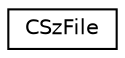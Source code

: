 digraph "Graphical Class Hierarchy"
{
 // LATEX_PDF_SIZE
  edge [fontname="Helvetica",fontsize="10",labelfontname="Helvetica",labelfontsize="10"];
  node [fontname="Helvetica",fontsize="10",shape=record];
  rankdir="LR";
  Node0 [label="CSzFile",height=0.2,width=0.4,color="black", fillcolor="white", style="filled",URL="$struct_c_sz_file.html",tooltip=" "];
}

